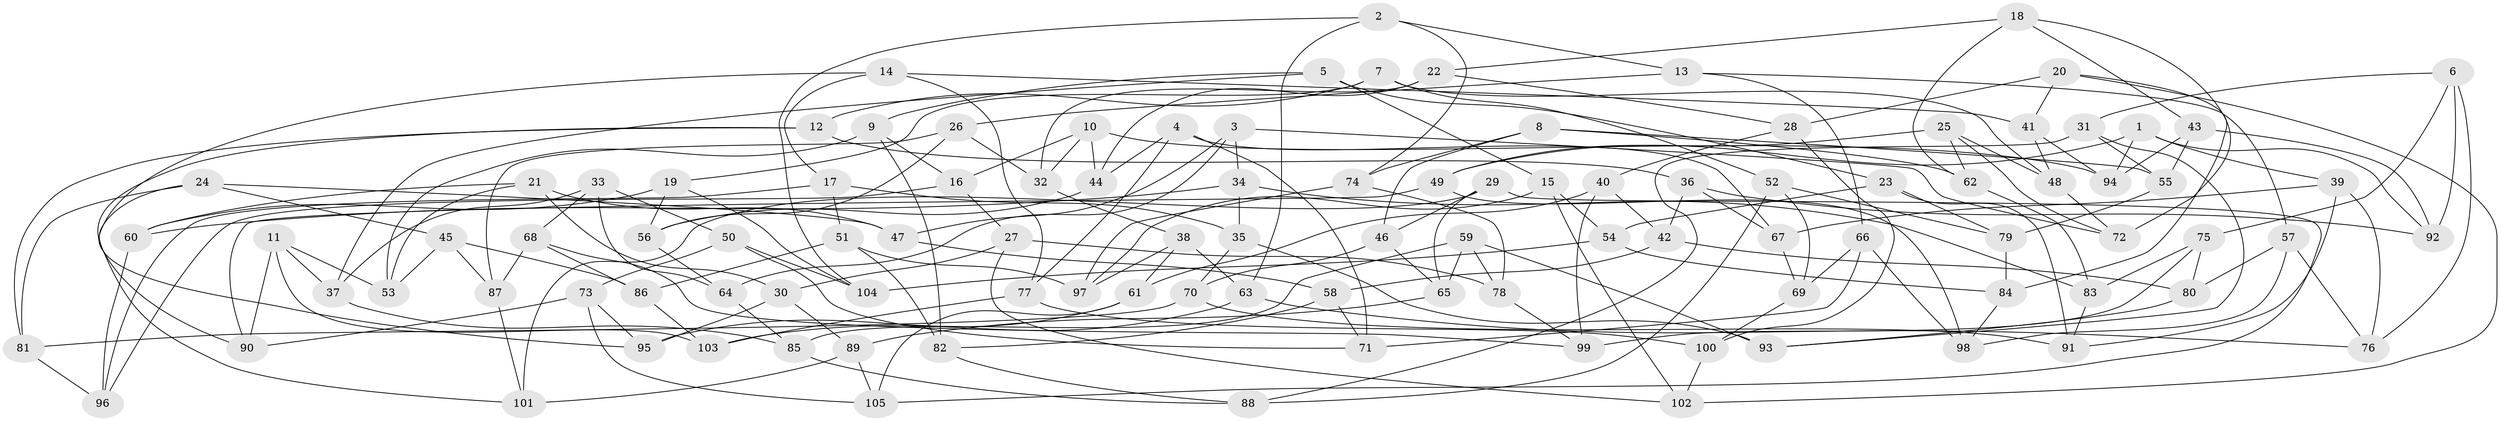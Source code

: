 // coarse degree distribution, {4: 0.7671232876712328, 5: 0.0821917808219178, 9: 0.0136986301369863, 7: 0.0273972602739726, 3: 0.0410958904109589, 14: 0.0136986301369863, 8: 0.0410958904109589, 6: 0.0136986301369863}
// Generated by graph-tools (version 1.1) at 2025/01/03/04/25 22:01:56]
// undirected, 105 vertices, 210 edges
graph export_dot {
graph [start="1"]
  node [color=gray90,style=filled];
  1;
  2;
  3;
  4;
  5;
  6;
  7;
  8;
  9;
  10;
  11;
  12;
  13;
  14;
  15;
  16;
  17;
  18;
  19;
  20;
  21;
  22;
  23;
  24;
  25;
  26;
  27;
  28;
  29;
  30;
  31;
  32;
  33;
  34;
  35;
  36;
  37;
  38;
  39;
  40;
  41;
  42;
  43;
  44;
  45;
  46;
  47;
  48;
  49;
  50;
  51;
  52;
  53;
  54;
  55;
  56;
  57;
  58;
  59;
  60;
  61;
  62;
  63;
  64;
  65;
  66;
  67;
  68;
  69;
  70;
  71;
  72;
  73;
  74;
  75;
  76;
  77;
  78;
  79;
  80;
  81;
  82;
  83;
  84;
  85;
  86;
  87;
  88;
  89;
  90;
  91;
  92;
  93;
  94;
  95;
  96;
  97;
  98;
  99;
  100;
  101;
  102;
  103;
  104;
  105;
  1 -- 39;
  1 -- 92;
  1 -- 49;
  1 -- 94;
  2 -- 74;
  2 -- 13;
  2 -- 63;
  2 -- 104;
  3 -- 34;
  3 -- 64;
  3 -- 47;
  3 -- 72;
  4 -- 67;
  4 -- 71;
  4 -- 77;
  4 -- 44;
  5 -- 9;
  5 -- 15;
  5 -- 37;
  5 -- 23;
  6 -- 76;
  6 -- 92;
  6 -- 31;
  6 -- 75;
  7 -- 12;
  7 -- 52;
  7 -- 19;
  7 -- 48;
  8 -- 46;
  8 -- 55;
  8 -- 74;
  8 -- 62;
  9 -- 82;
  9 -- 16;
  9 -- 53;
  10 -- 32;
  10 -- 44;
  10 -- 94;
  10 -- 16;
  11 -- 103;
  11 -- 90;
  11 -- 37;
  11 -- 53;
  12 -- 81;
  12 -- 90;
  12 -- 36;
  13 -- 57;
  13 -- 26;
  13 -- 66;
  14 -- 95;
  14 -- 17;
  14 -- 77;
  14 -- 41;
  15 -- 97;
  15 -- 54;
  15 -- 102;
  16 -- 96;
  16 -- 27;
  17 -- 35;
  17 -- 96;
  17 -- 51;
  18 -- 62;
  18 -- 72;
  18 -- 22;
  18 -- 43;
  19 -- 104;
  19 -- 56;
  19 -- 60;
  20 -- 41;
  20 -- 28;
  20 -- 84;
  20 -- 102;
  21 -- 30;
  21 -- 60;
  21 -- 47;
  21 -- 53;
  22 -- 32;
  22 -- 44;
  22 -- 28;
  23 -- 91;
  23 -- 54;
  23 -- 79;
  24 -- 81;
  24 -- 45;
  24 -- 47;
  24 -- 101;
  25 -- 48;
  25 -- 49;
  25 -- 72;
  25 -- 62;
  26 -- 32;
  26 -- 56;
  26 -- 87;
  27 -- 78;
  27 -- 102;
  27 -- 30;
  28 -- 100;
  28 -- 40;
  29 -- 65;
  29 -- 101;
  29 -- 105;
  29 -- 46;
  30 -- 95;
  30 -- 89;
  31 -- 88;
  31 -- 93;
  31 -- 55;
  32 -- 38;
  33 -- 37;
  33 -- 64;
  33 -- 50;
  33 -- 68;
  34 -- 35;
  34 -- 60;
  34 -- 83;
  35 -- 70;
  35 -- 93;
  36 -- 42;
  36 -- 92;
  36 -- 67;
  37 -- 85;
  38 -- 97;
  38 -- 61;
  38 -- 63;
  39 -- 67;
  39 -- 76;
  39 -- 91;
  40 -- 61;
  40 -- 42;
  40 -- 99;
  41 -- 48;
  41 -- 94;
  42 -- 80;
  42 -- 58;
  43 -- 94;
  43 -- 55;
  43 -- 92;
  44 -- 56;
  45 -- 87;
  45 -- 53;
  45 -- 86;
  46 -- 70;
  46 -- 65;
  47 -- 58;
  48 -- 72;
  49 -- 98;
  49 -- 90;
  50 -- 73;
  50 -- 104;
  50 -- 71;
  51 -- 97;
  51 -- 82;
  51 -- 86;
  52 -- 88;
  52 -- 69;
  52 -- 79;
  54 -- 104;
  54 -- 84;
  55 -- 79;
  56 -- 64;
  57 -- 98;
  57 -- 76;
  57 -- 80;
  58 -- 71;
  58 -- 82;
  59 -- 93;
  59 -- 65;
  59 -- 85;
  59 -- 78;
  60 -- 96;
  61 -- 95;
  61 -- 105;
  62 -- 83;
  63 -- 76;
  63 -- 103;
  64 -- 85;
  65 -- 89;
  66 -- 71;
  66 -- 69;
  66 -- 98;
  67 -- 69;
  68 -- 87;
  68 -- 99;
  68 -- 86;
  69 -- 100;
  70 -- 81;
  70 -- 91;
  73 -- 90;
  73 -- 95;
  73 -- 105;
  74 -- 78;
  74 -- 97;
  75 -- 83;
  75 -- 99;
  75 -- 80;
  77 -- 103;
  77 -- 100;
  78 -- 99;
  79 -- 84;
  80 -- 93;
  81 -- 96;
  82 -- 88;
  83 -- 91;
  84 -- 98;
  85 -- 88;
  86 -- 103;
  87 -- 101;
  89 -- 101;
  89 -- 105;
  100 -- 102;
}
